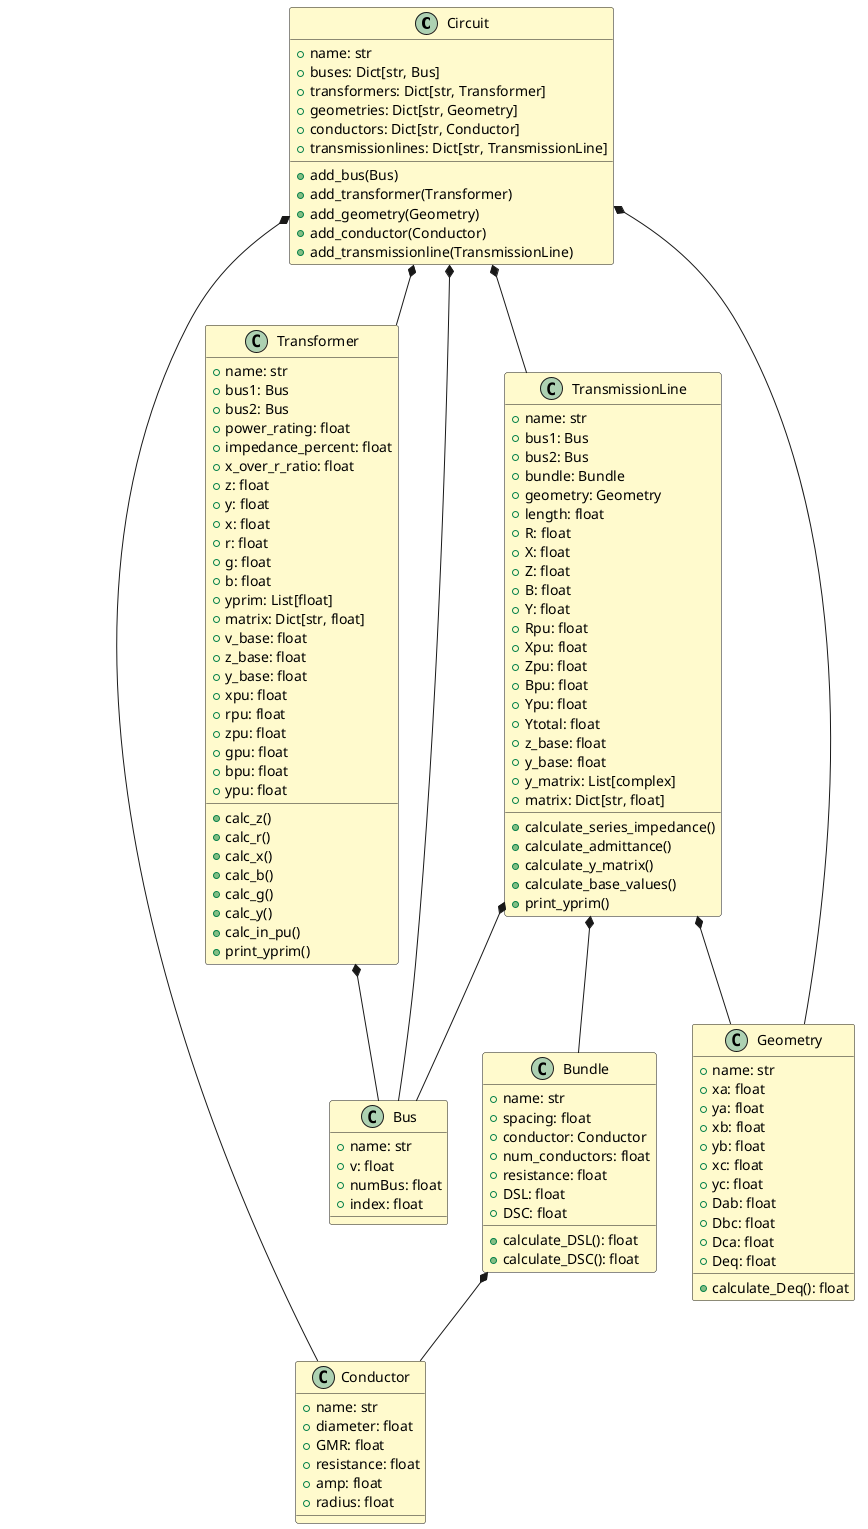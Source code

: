 @startuml
'https://plantuml.com/class-diagram

skinparam ClassBackgroundColor #LemonChiffon

class Circuit{
    +name: str
    +buses: Dict[str, Bus]
    +transformers: Dict[str, Transformer]
    +geometries: Dict[str, Geometry]
    +conductors: Dict[str, Conductor]
    +transmissionlines: Dict[str, TransmissionLine]

    +add_bus(Bus)
    +add_transformer(Transformer)
    +add_geometry(Geometry)
    +add_conductor(Conductor)
    +add_transmissionline(TransmissionLine)
    }

class Bus {
    +name: str
    +v: float
    +numBus: float
    +index: float
    }

class Bundle {
    +name: str
    +spacing: float
    +conductor: Conductor
    +num_conductors: float
    +resistance: float
    +DSL: float
    +DSC: float
    +calculate_DSL(): float
    +calculate_DSC(): float
    }

class Conductor {
    +name: str
    +diameter: float
    +GMR: float
    +resistance: float
    +amp: float
    +radius: float
    }

class Geometry{
    +name: str
    +xa: float
    +ya: float
    +xb: float
    +yb: float
    +xc: float
    +yc: float
    +Dab: float
    +Dbc: float
    +Dca: float
    +Deq: float
    +calculate_Deq(): float
    }

class Transformer {
    +name: str
    +bus1: Bus
    +bus2: Bus
    +power_rating: float
    +impedance_percent: float
    +x_over_r_ratio: float
    +z: float
    +y: float
    +x: float
    +r: float
    +g: float
    +b: float
    +yprim: List[float]
    +matrix: Dict[str, float]
    +v_base: float
    +z_base: float
    +y_base: float
    +xpu: float
    +rpu: float
    +zpu: float
    +gpu: float
    +bpu: float
    +ypu: float

    +calc_z()
    +calc_r()
    +calc_x()
    +calc_b()
    +calc_g()
    +calc_y()
    +calc_in_pu()
    +print_yprim()
    }

class TransmissionLine {
    +name: str
    +bus1: Bus
    +bus2: Bus
    +bundle: Bundle
    +geometry: Geometry
    +length: float
    +R: float
    +X: float
    +Z: float
    +B: float
    +Y: float
    +Rpu: float
    +Xpu: float
    +Zpu: float
    +Bpu: float
    +Ypu: float
    +Ytotal: float
    +z_base: float
    +y_base: float
    +y_matrix: List[complex]
    +matrix: Dict[str, float]

    +calculate_series_impedance()
    +calculate_admittance()
    +calculate_y_matrix()
    +calculate_base_values()
    +print_yprim()
    }

Circuit *-- Transformer
Circuit *-- Bus
Circuit *-- TransmissionLine
Circuit *-- Geometry
Circuit *-- Conductor

TransmissionLine *-- Geometry
TransmissionLine *-- Bundle
TransmissionLine *-- Bus

Bundle *-- Conductor

Transformer *-- Bus








@enduml